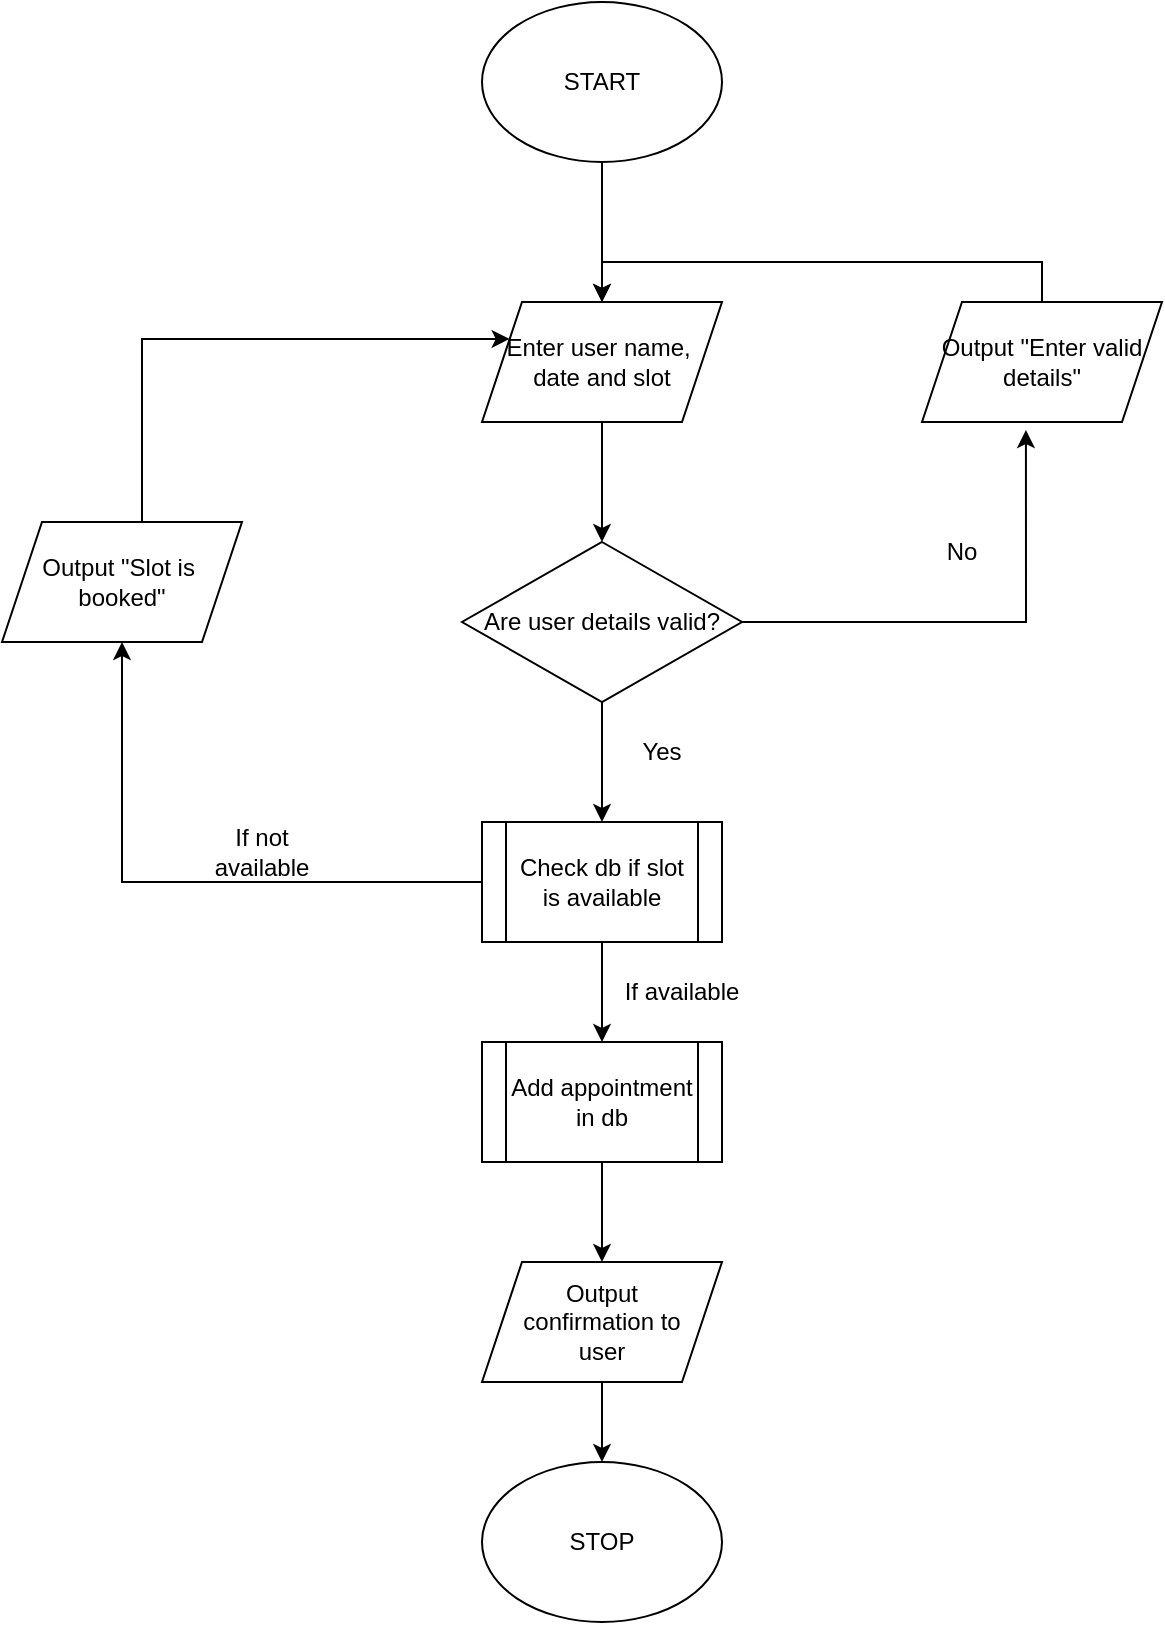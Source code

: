 <mxfile version="26.0.16">
  <diagram name="Page-1" id="qRgoU0amyeTebQv3Geya">
    <mxGraphModel dx="794" dy="412" grid="1" gridSize="10" guides="1" tooltips="1" connect="1" arrows="1" fold="1" page="1" pageScale="1" pageWidth="827" pageHeight="1169" math="0" shadow="0">
      <root>
        <mxCell id="0" />
        <mxCell id="1" parent="0" />
        <mxCell id="0JtIVXXwXmBEs59w7TXP-3" style="edgeStyle=orthogonalEdgeStyle;rounded=0;orthogonalLoop=1;jettySize=auto;html=1;entryX=0.5;entryY=0;entryDx=0;entryDy=0;" edge="1" parent="1" source="0JtIVXXwXmBEs59w7TXP-1" target="0JtIVXXwXmBEs59w7TXP-2">
          <mxGeometry relative="1" as="geometry" />
        </mxCell>
        <mxCell id="0JtIVXXwXmBEs59w7TXP-1" value="START" style="ellipse;whiteSpace=wrap;html=1;" vertex="1" parent="1">
          <mxGeometry x="340" y="40" width="120" height="80" as="geometry" />
        </mxCell>
        <mxCell id="0JtIVXXwXmBEs59w7TXP-5" value="" style="edgeStyle=orthogonalEdgeStyle;rounded=0;orthogonalLoop=1;jettySize=auto;html=1;" edge="1" parent="1" source="0JtIVXXwXmBEs59w7TXP-2" target="0JtIVXXwXmBEs59w7TXP-4">
          <mxGeometry relative="1" as="geometry" />
        </mxCell>
        <mxCell id="0JtIVXXwXmBEs59w7TXP-2" value="Enter user name,&amp;nbsp;&lt;div&gt;date and slot&lt;/div&gt;" style="shape=parallelogram;perimeter=parallelogramPerimeter;whiteSpace=wrap;html=1;fixedSize=1;" vertex="1" parent="1">
          <mxGeometry x="340" y="190" width="120" height="60" as="geometry" />
        </mxCell>
        <mxCell id="0JtIVXXwXmBEs59w7TXP-12" value="" style="edgeStyle=orthogonalEdgeStyle;rounded=0;orthogonalLoop=1;jettySize=auto;html=1;" edge="1" parent="1" source="0JtIVXXwXmBEs59w7TXP-4" target="0JtIVXXwXmBEs59w7TXP-11">
          <mxGeometry relative="1" as="geometry">
            <Array as="points">
              <mxPoint x="400" y="420" />
              <mxPoint x="400" y="420" />
            </Array>
          </mxGeometry>
        </mxCell>
        <mxCell id="0JtIVXXwXmBEs59w7TXP-4" value="Are user details valid?" style="rhombus;whiteSpace=wrap;html=1;" vertex="1" parent="1">
          <mxGeometry x="330" y="310" width="140" height="80" as="geometry" />
        </mxCell>
        <mxCell id="0JtIVXXwXmBEs59w7TXP-8" style="edgeStyle=orthogonalEdgeStyle;rounded=0;orthogonalLoop=1;jettySize=auto;html=1;exitX=0.5;exitY=0;exitDx=0;exitDy=0;entryX=0.5;entryY=0;entryDx=0;entryDy=0;" edge="1" parent="1" source="0JtIVXXwXmBEs59w7TXP-6" target="0JtIVXXwXmBEs59w7TXP-2">
          <mxGeometry relative="1" as="geometry" />
        </mxCell>
        <mxCell id="0JtIVXXwXmBEs59w7TXP-6" value="Output &quot;Enter valid&lt;div&gt;details&quot;&lt;/div&gt;" style="shape=parallelogram;perimeter=parallelogramPerimeter;whiteSpace=wrap;html=1;fixedSize=1;" vertex="1" parent="1">
          <mxGeometry x="560" y="190" width="120" height="60" as="geometry" />
        </mxCell>
        <mxCell id="0JtIVXXwXmBEs59w7TXP-7" style="edgeStyle=orthogonalEdgeStyle;rounded=0;orthogonalLoop=1;jettySize=auto;html=1;entryX=0.433;entryY=1.067;entryDx=0;entryDy=0;entryPerimeter=0;" edge="1" parent="1" source="0JtIVXXwXmBEs59w7TXP-4" target="0JtIVXXwXmBEs59w7TXP-6">
          <mxGeometry relative="1" as="geometry" />
        </mxCell>
        <mxCell id="0JtIVXXwXmBEs59w7TXP-9" value="No" style="text;html=1;align=center;verticalAlign=middle;whiteSpace=wrap;rounded=0;" vertex="1" parent="1">
          <mxGeometry x="550" y="300" width="60" height="30" as="geometry" />
        </mxCell>
        <mxCell id="0JtIVXXwXmBEs59w7TXP-10" value="Yes" style="text;html=1;align=center;verticalAlign=middle;whiteSpace=wrap;rounded=0;" vertex="1" parent="1">
          <mxGeometry x="400" y="400" width="60" height="30" as="geometry" />
        </mxCell>
        <mxCell id="0JtIVXXwXmBEs59w7TXP-14" style="edgeStyle=orthogonalEdgeStyle;rounded=0;orthogonalLoop=1;jettySize=auto;html=1;entryX=0.5;entryY=0;entryDx=0;entryDy=0;" edge="1" parent="1" source="0JtIVXXwXmBEs59w7TXP-11" target="0JtIVXXwXmBEs59w7TXP-13">
          <mxGeometry relative="1" as="geometry" />
        </mxCell>
        <mxCell id="0JtIVXXwXmBEs59w7TXP-21" style="edgeStyle=orthogonalEdgeStyle;rounded=0;orthogonalLoop=1;jettySize=auto;html=1;entryX=0.5;entryY=1;entryDx=0;entryDy=0;" edge="1" parent="1" source="0JtIVXXwXmBEs59w7TXP-11" target="0JtIVXXwXmBEs59w7TXP-20">
          <mxGeometry relative="1" as="geometry" />
        </mxCell>
        <mxCell id="0JtIVXXwXmBEs59w7TXP-11" value="Check db if slot is available" style="shape=process;whiteSpace=wrap;html=1;backgroundOutline=1;" vertex="1" parent="1">
          <mxGeometry x="340" y="450" width="120" height="60" as="geometry" />
        </mxCell>
        <mxCell id="0JtIVXXwXmBEs59w7TXP-17" style="edgeStyle=orthogonalEdgeStyle;rounded=0;orthogonalLoop=1;jettySize=auto;html=1;exitX=0.5;exitY=1;exitDx=0;exitDy=0;entryX=0.5;entryY=0;entryDx=0;entryDy=0;" edge="1" parent="1" source="0JtIVXXwXmBEs59w7TXP-13" target="0JtIVXXwXmBEs59w7TXP-16">
          <mxGeometry relative="1" as="geometry" />
        </mxCell>
        <mxCell id="0JtIVXXwXmBEs59w7TXP-13" value="Add appointment in db" style="shape=process;whiteSpace=wrap;html=1;backgroundOutline=1;" vertex="1" parent="1">
          <mxGeometry x="340" y="560" width="120" height="60" as="geometry" />
        </mxCell>
        <mxCell id="0JtIVXXwXmBEs59w7TXP-15" value="If available" style="text;html=1;align=center;verticalAlign=middle;whiteSpace=wrap;rounded=0;" vertex="1" parent="1">
          <mxGeometry x="410" y="520" width="60" height="30" as="geometry" />
        </mxCell>
        <mxCell id="0JtIVXXwXmBEs59w7TXP-19" style="edgeStyle=orthogonalEdgeStyle;rounded=0;orthogonalLoop=1;jettySize=auto;html=1;entryX=0.5;entryY=0;entryDx=0;entryDy=0;" edge="1" parent="1" source="0JtIVXXwXmBEs59w7TXP-16" target="0JtIVXXwXmBEs59w7TXP-18">
          <mxGeometry relative="1" as="geometry" />
        </mxCell>
        <mxCell id="0JtIVXXwXmBEs59w7TXP-16" value="Output&lt;div&gt;confirmation to&lt;/div&gt;&lt;div&gt;user&lt;/div&gt;" style="shape=parallelogram;perimeter=parallelogramPerimeter;whiteSpace=wrap;html=1;fixedSize=1;" vertex="1" parent="1">
          <mxGeometry x="340" y="670" width="120" height="60" as="geometry" />
        </mxCell>
        <mxCell id="0JtIVXXwXmBEs59w7TXP-18" value="STOP" style="ellipse;whiteSpace=wrap;html=1;" vertex="1" parent="1">
          <mxGeometry x="340" y="770" width="120" height="80" as="geometry" />
        </mxCell>
        <mxCell id="0JtIVXXwXmBEs59w7TXP-23" style="rounded=0;orthogonalLoop=1;jettySize=auto;html=1;entryX=0;entryY=0.25;entryDx=0;entryDy=0;elbow=vertical;edgeStyle=orthogonalEdgeStyle;" edge="1" parent="1" source="0JtIVXXwXmBEs59w7TXP-20" target="0JtIVXXwXmBEs59w7TXP-2">
          <mxGeometry relative="1" as="geometry">
            <Array as="points">
              <mxPoint x="170" y="209" />
            </Array>
          </mxGeometry>
        </mxCell>
        <mxCell id="0JtIVXXwXmBEs59w7TXP-20" value="Output &quot;Slot is&amp;nbsp;&lt;div&gt;booked&quot;&lt;/div&gt;" style="shape=parallelogram;perimeter=parallelogramPerimeter;whiteSpace=wrap;html=1;fixedSize=1;" vertex="1" parent="1">
          <mxGeometry x="100" y="300" width="120" height="60" as="geometry" />
        </mxCell>
        <mxCell id="0JtIVXXwXmBEs59w7TXP-22" value="If not available" style="text;html=1;align=center;verticalAlign=middle;whiteSpace=wrap;rounded=0;" vertex="1" parent="1">
          <mxGeometry x="200" y="450" width="60" height="30" as="geometry" />
        </mxCell>
      </root>
    </mxGraphModel>
  </diagram>
</mxfile>
